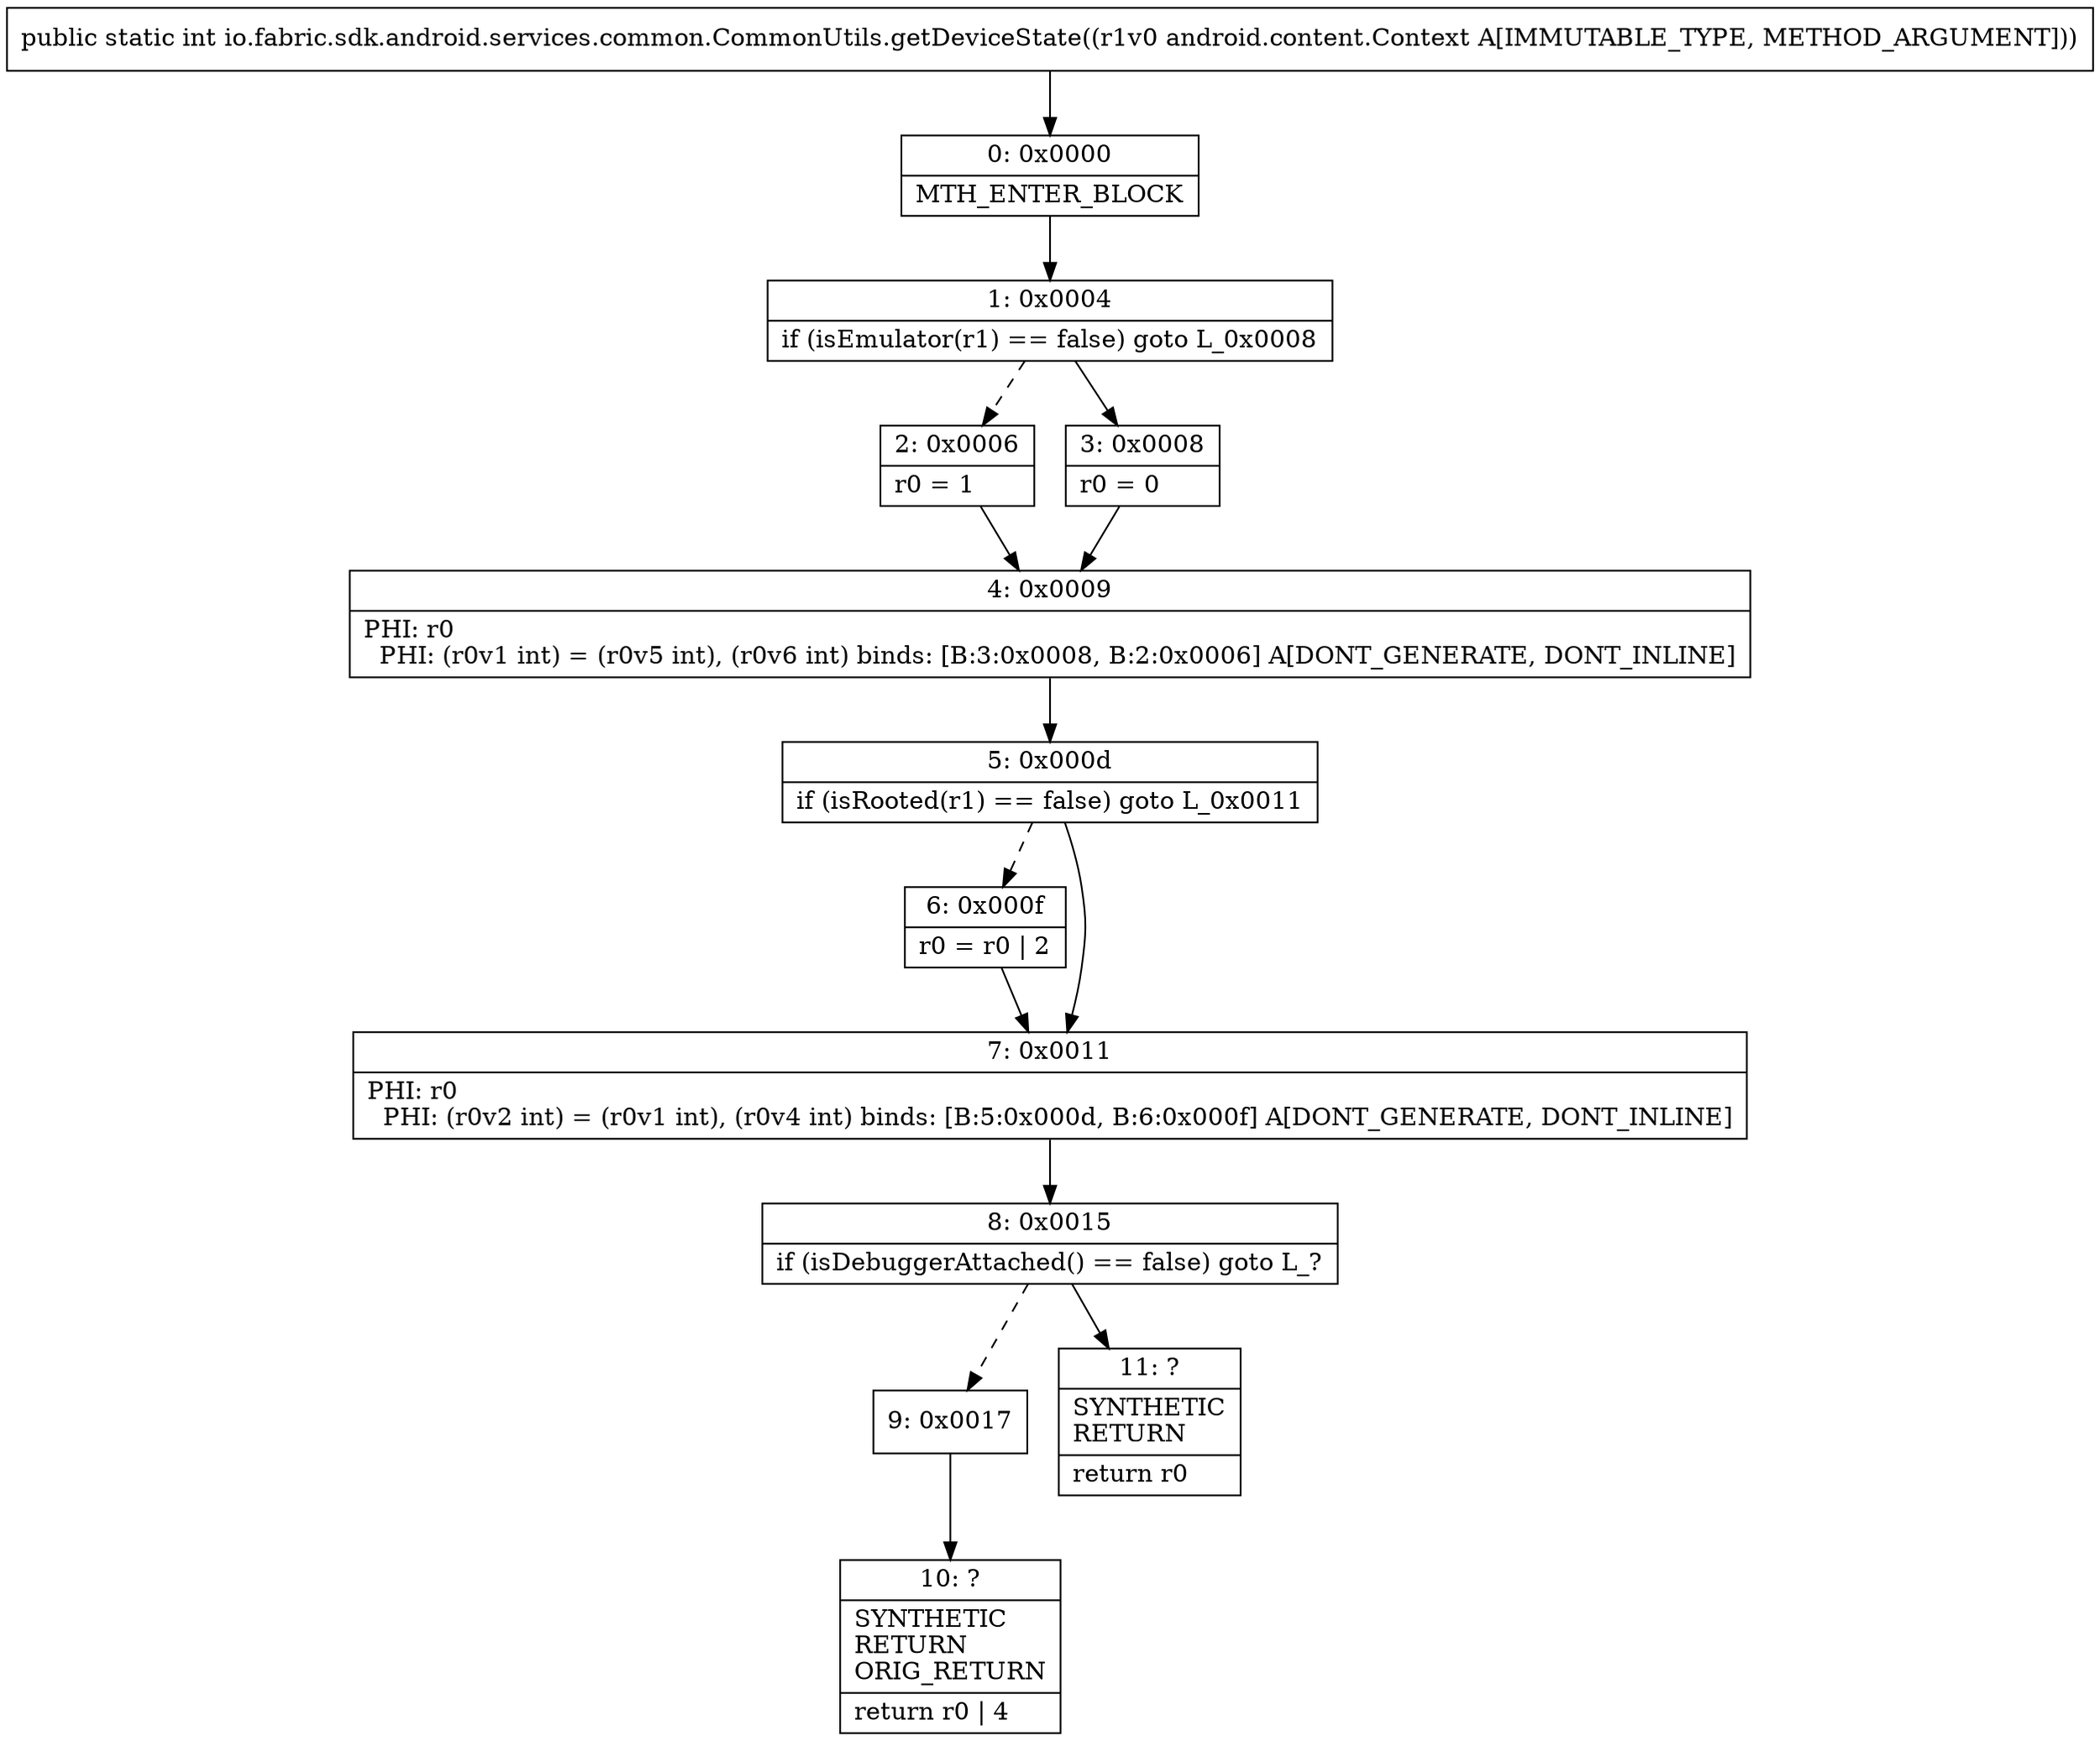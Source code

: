 digraph "CFG forio.fabric.sdk.android.services.common.CommonUtils.getDeviceState(Landroid\/content\/Context;)I" {
Node_0 [shape=record,label="{0\:\ 0x0000|MTH_ENTER_BLOCK\l}"];
Node_1 [shape=record,label="{1\:\ 0x0004|if (isEmulator(r1) == false) goto L_0x0008\l}"];
Node_2 [shape=record,label="{2\:\ 0x0006|r0 = 1\l}"];
Node_3 [shape=record,label="{3\:\ 0x0008|r0 = 0\l}"];
Node_4 [shape=record,label="{4\:\ 0x0009|PHI: r0 \l  PHI: (r0v1 int) = (r0v5 int), (r0v6 int) binds: [B:3:0x0008, B:2:0x0006] A[DONT_GENERATE, DONT_INLINE]\l}"];
Node_5 [shape=record,label="{5\:\ 0x000d|if (isRooted(r1) == false) goto L_0x0011\l}"];
Node_6 [shape=record,label="{6\:\ 0x000f|r0 = r0 \| 2\l}"];
Node_7 [shape=record,label="{7\:\ 0x0011|PHI: r0 \l  PHI: (r0v2 int) = (r0v1 int), (r0v4 int) binds: [B:5:0x000d, B:6:0x000f] A[DONT_GENERATE, DONT_INLINE]\l}"];
Node_8 [shape=record,label="{8\:\ 0x0015|if (isDebuggerAttached() == false) goto L_?\l}"];
Node_9 [shape=record,label="{9\:\ 0x0017}"];
Node_10 [shape=record,label="{10\:\ ?|SYNTHETIC\lRETURN\lORIG_RETURN\l|return r0 \| 4\l}"];
Node_11 [shape=record,label="{11\:\ ?|SYNTHETIC\lRETURN\l|return r0\l}"];
MethodNode[shape=record,label="{public static int io.fabric.sdk.android.services.common.CommonUtils.getDeviceState((r1v0 android.content.Context A[IMMUTABLE_TYPE, METHOD_ARGUMENT])) }"];
MethodNode -> Node_0;
Node_0 -> Node_1;
Node_1 -> Node_2[style=dashed];
Node_1 -> Node_3;
Node_2 -> Node_4;
Node_3 -> Node_4;
Node_4 -> Node_5;
Node_5 -> Node_6[style=dashed];
Node_5 -> Node_7;
Node_6 -> Node_7;
Node_7 -> Node_8;
Node_8 -> Node_9[style=dashed];
Node_8 -> Node_11;
Node_9 -> Node_10;
}

